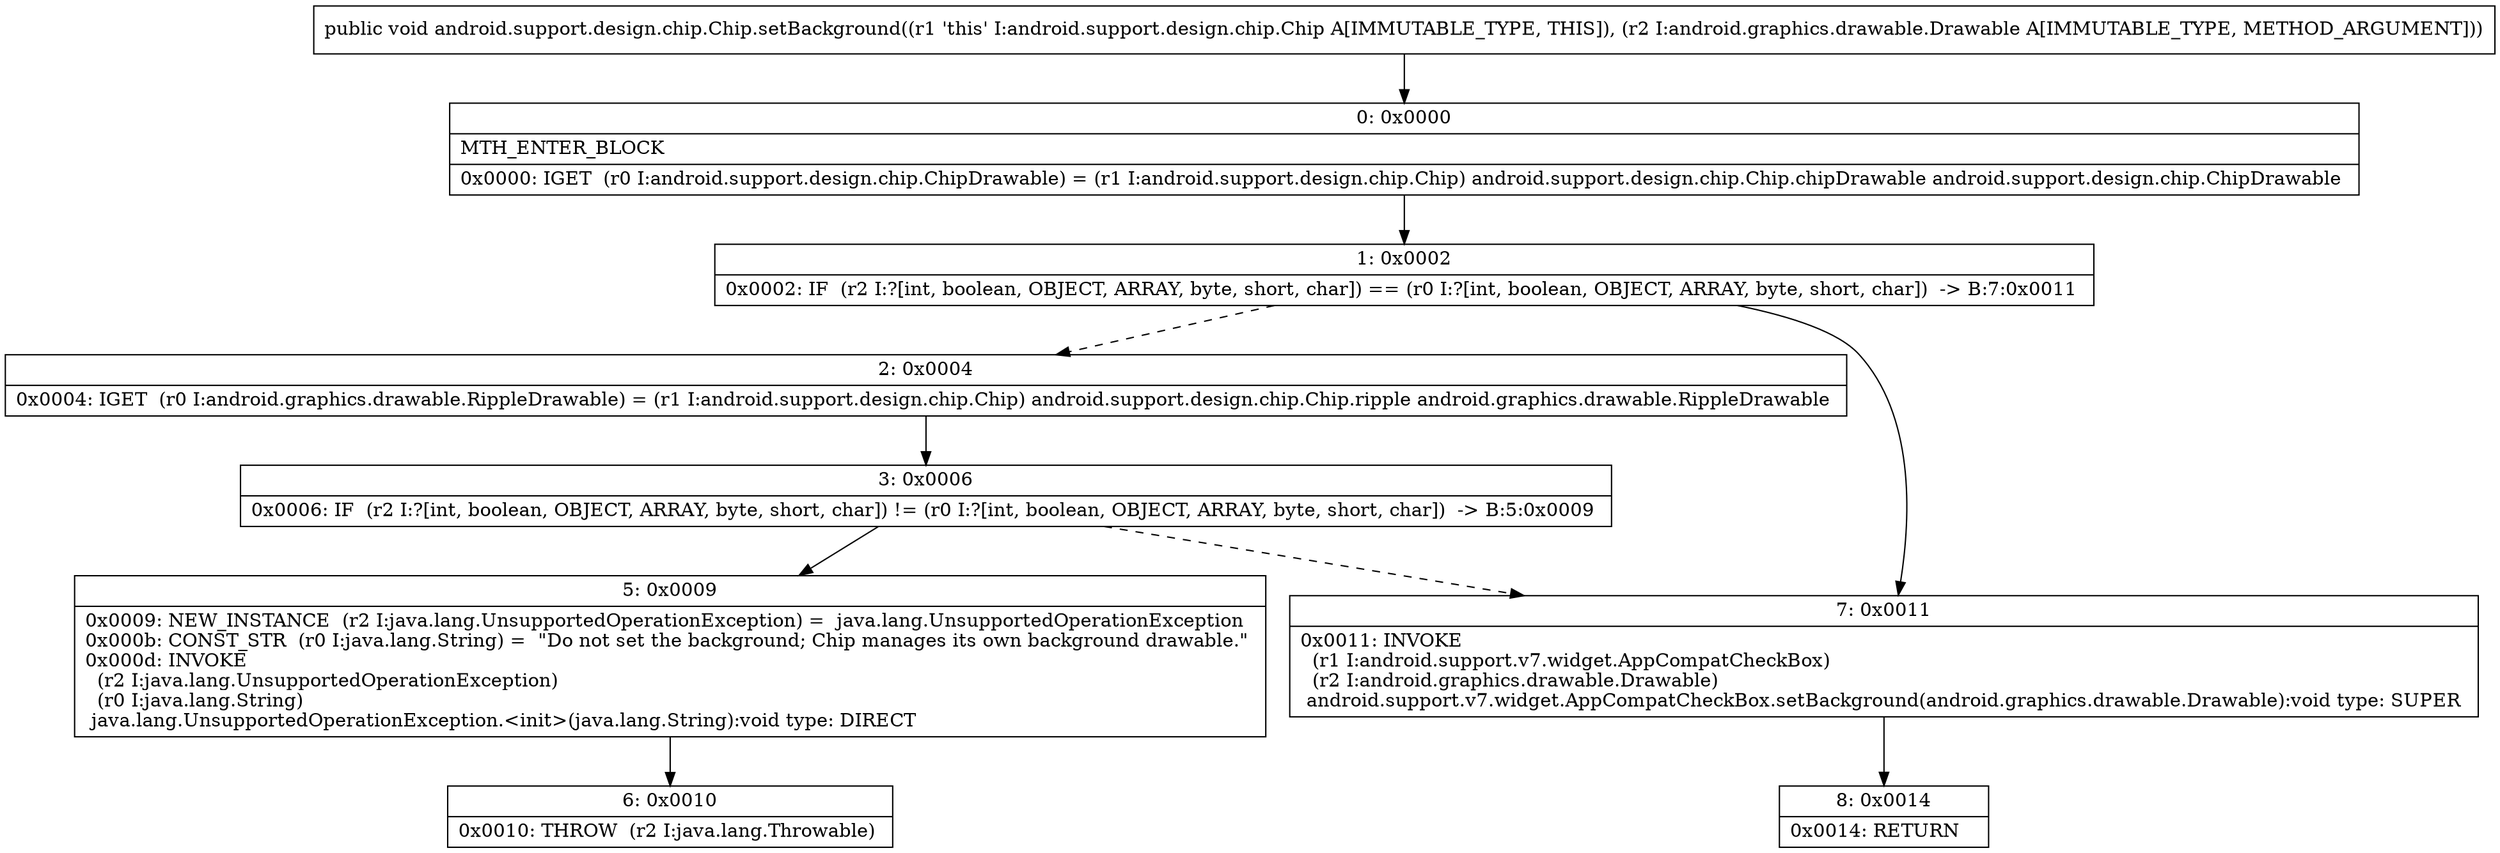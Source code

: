 digraph "CFG forandroid.support.design.chip.Chip.setBackground(Landroid\/graphics\/drawable\/Drawable;)V" {
Node_0 [shape=record,label="{0\:\ 0x0000|MTH_ENTER_BLOCK\l|0x0000: IGET  (r0 I:android.support.design.chip.ChipDrawable) = (r1 I:android.support.design.chip.Chip) android.support.design.chip.Chip.chipDrawable android.support.design.chip.ChipDrawable \l}"];
Node_1 [shape=record,label="{1\:\ 0x0002|0x0002: IF  (r2 I:?[int, boolean, OBJECT, ARRAY, byte, short, char]) == (r0 I:?[int, boolean, OBJECT, ARRAY, byte, short, char])  \-\> B:7:0x0011 \l}"];
Node_2 [shape=record,label="{2\:\ 0x0004|0x0004: IGET  (r0 I:android.graphics.drawable.RippleDrawable) = (r1 I:android.support.design.chip.Chip) android.support.design.chip.Chip.ripple android.graphics.drawable.RippleDrawable \l}"];
Node_3 [shape=record,label="{3\:\ 0x0006|0x0006: IF  (r2 I:?[int, boolean, OBJECT, ARRAY, byte, short, char]) != (r0 I:?[int, boolean, OBJECT, ARRAY, byte, short, char])  \-\> B:5:0x0009 \l}"];
Node_5 [shape=record,label="{5\:\ 0x0009|0x0009: NEW_INSTANCE  (r2 I:java.lang.UnsupportedOperationException) =  java.lang.UnsupportedOperationException \l0x000b: CONST_STR  (r0 I:java.lang.String) =  \"Do not set the background; Chip manages its own background drawable.\" \l0x000d: INVOKE  \l  (r2 I:java.lang.UnsupportedOperationException)\l  (r0 I:java.lang.String)\l java.lang.UnsupportedOperationException.\<init\>(java.lang.String):void type: DIRECT \l}"];
Node_6 [shape=record,label="{6\:\ 0x0010|0x0010: THROW  (r2 I:java.lang.Throwable) \l}"];
Node_7 [shape=record,label="{7\:\ 0x0011|0x0011: INVOKE  \l  (r1 I:android.support.v7.widget.AppCompatCheckBox)\l  (r2 I:android.graphics.drawable.Drawable)\l android.support.v7.widget.AppCompatCheckBox.setBackground(android.graphics.drawable.Drawable):void type: SUPER \l}"];
Node_8 [shape=record,label="{8\:\ 0x0014|0x0014: RETURN   \l}"];
MethodNode[shape=record,label="{public void android.support.design.chip.Chip.setBackground((r1 'this' I:android.support.design.chip.Chip A[IMMUTABLE_TYPE, THIS]), (r2 I:android.graphics.drawable.Drawable A[IMMUTABLE_TYPE, METHOD_ARGUMENT])) }"];
MethodNode -> Node_0;
Node_0 -> Node_1;
Node_1 -> Node_2[style=dashed];
Node_1 -> Node_7;
Node_2 -> Node_3;
Node_3 -> Node_5;
Node_3 -> Node_7[style=dashed];
Node_5 -> Node_6;
Node_7 -> Node_8;
}

